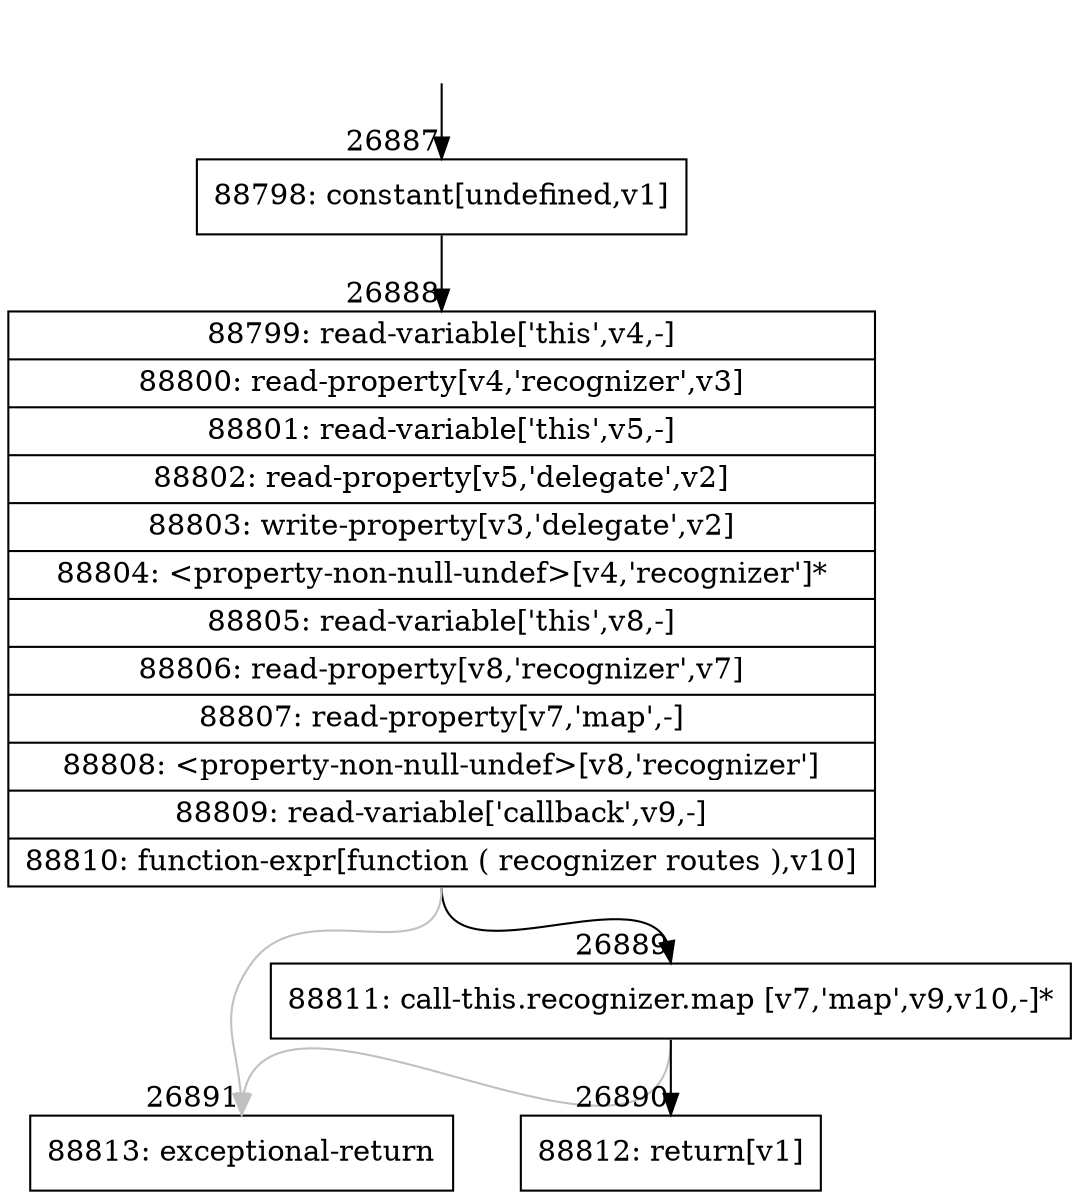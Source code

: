 digraph {
rankdir="TD"
BB_entry2355[shape=none,label=""];
BB_entry2355 -> BB26887 [tailport=s, headport=n, headlabel="    26887"]
BB26887 [shape=record label="{88798: constant[undefined,v1]}" ] 
BB26887 -> BB26888 [tailport=s, headport=n, headlabel="      26888"]
BB26888 [shape=record label="{88799: read-variable['this',v4,-]|88800: read-property[v4,'recognizer',v3]|88801: read-variable['this',v5,-]|88802: read-property[v5,'delegate',v2]|88803: write-property[v3,'delegate',v2]|88804: \<property-non-null-undef\>[v4,'recognizer']*|88805: read-variable['this',v8,-]|88806: read-property[v8,'recognizer',v7]|88807: read-property[v7,'map',-]|88808: \<property-non-null-undef\>[v8,'recognizer']|88809: read-variable['callback',v9,-]|88810: function-expr[function ( recognizer routes ),v10]}" ] 
BB26888 -> BB26889 [tailport=s, headport=n, headlabel="      26889"]
BB26888 -> BB26891 [tailport=s, headport=n, color=gray, headlabel="      26891"]
BB26889 [shape=record label="{88811: call-this.recognizer.map [v7,'map',v9,v10,-]*}" ] 
BB26889 -> BB26890 [tailport=s, headport=n, headlabel="      26890"]
BB26889 -> BB26891 [tailport=s, headport=n, color=gray]
BB26890 [shape=record label="{88812: return[v1]}" ] 
BB26891 [shape=record label="{88813: exceptional-return}" ] 
//#$~ 48568
}
